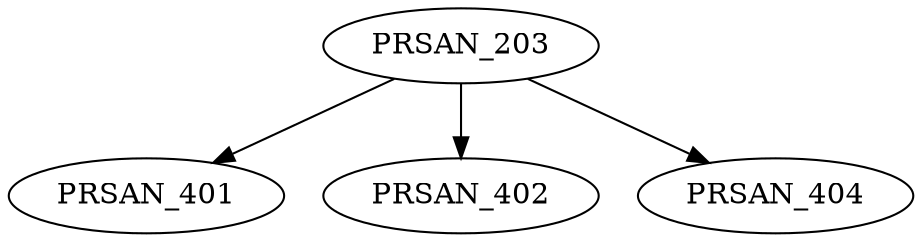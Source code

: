 digraph G {
    edge [color=black];
    PRSAN_203 -> PRSAN_401;
    edge [color=black];
    PRSAN_203 -> PRSAN_402;
    edge [color=black];
    PRSAN_203 -> PRSAN_404;
}
